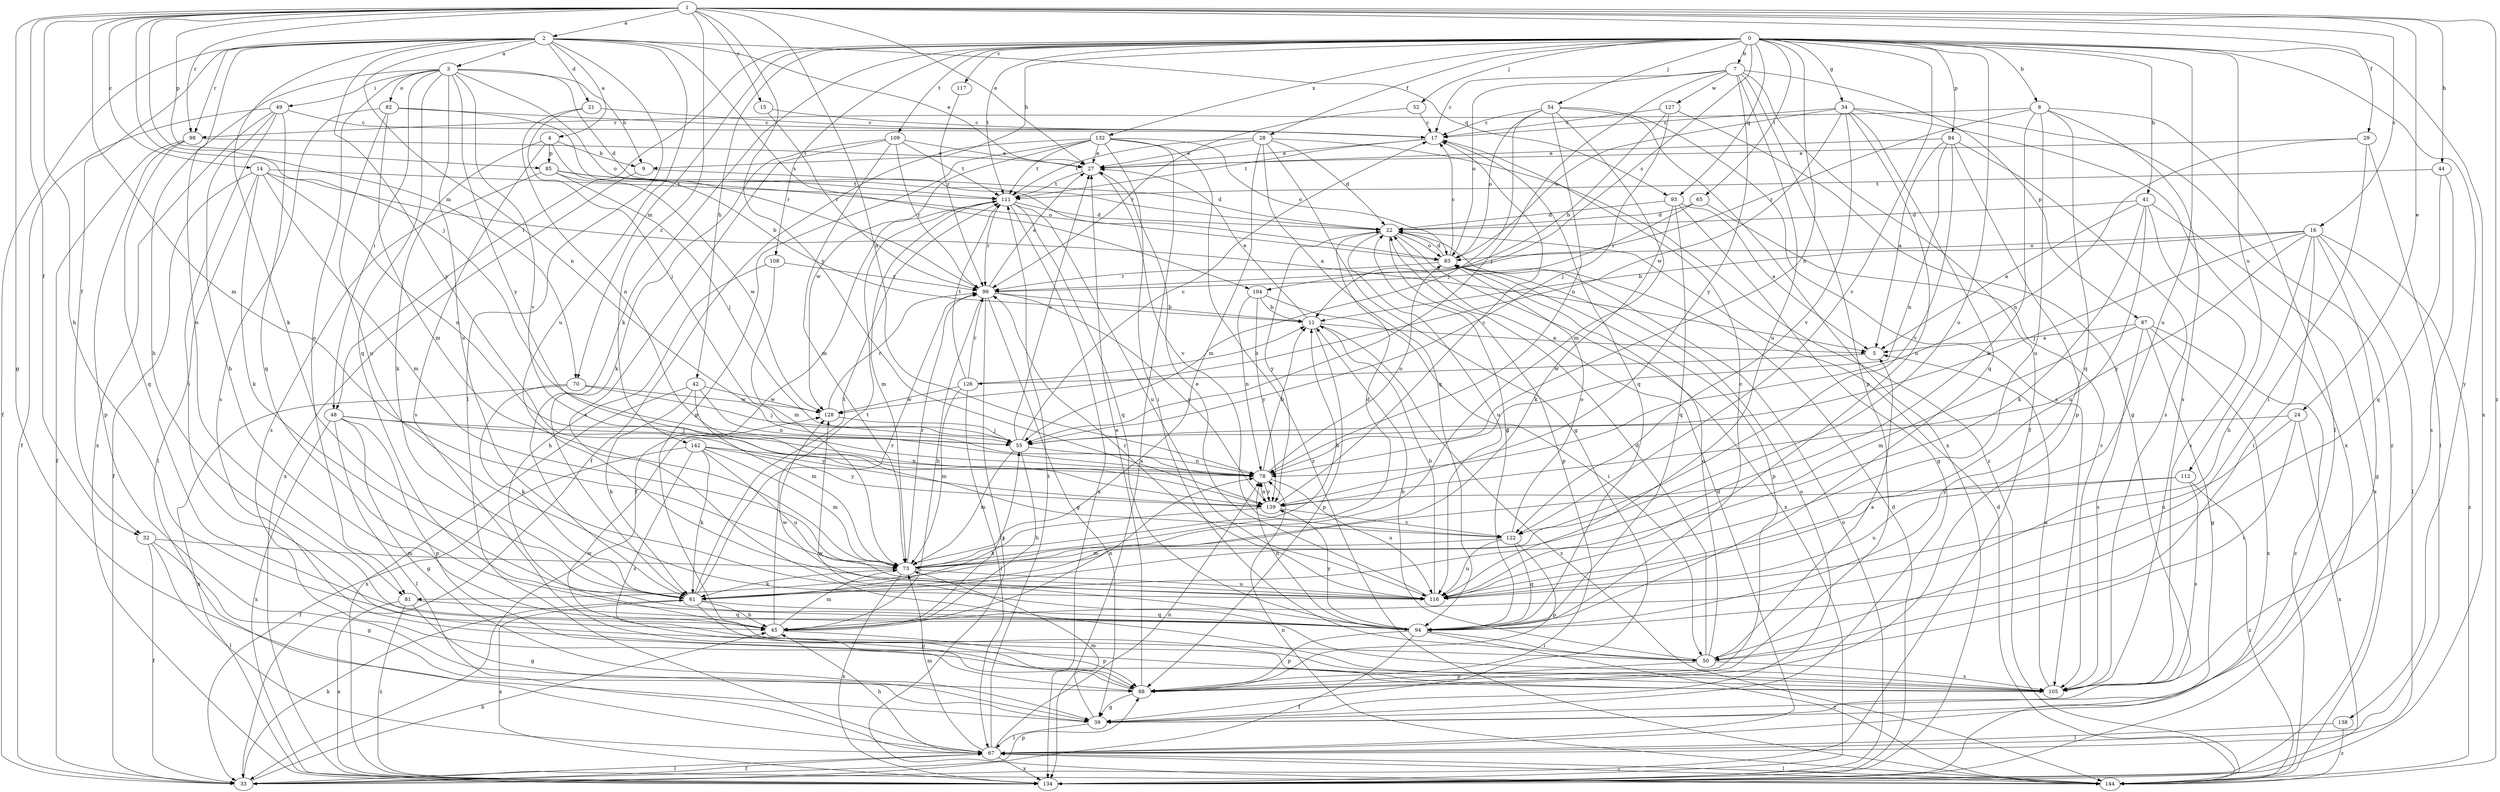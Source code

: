 strict digraph  {
0;
1;
2;
3;
4;
5;
7;
8;
9;
11;
14;
15;
16;
17;
21;
22;
24;
27;
28;
29;
32;
33;
34;
39;
41;
42;
44;
45;
48;
49;
50;
52;
54;
55;
61;
65;
67;
70;
73;
78;
81;
82;
83;
84;
85;
87;
88;
93;
94;
98;
99;
104;
105;
108;
109;
111;
112;
116;
117;
122;
126;
127;
128;
132;
134;
138;
139;
142;
144;
0 -> 7  [label=b];
0 -> 8  [label=b];
0 -> 9  [label=b];
0 -> 28  [label=f];
0 -> 34  [label=g];
0 -> 41  [label=h];
0 -> 42  [label=h];
0 -> 48  [label=i];
0 -> 52  [label=j];
0 -> 54  [label=j];
0 -> 61  [label=k];
0 -> 65  [label=l];
0 -> 70  [label=m];
0 -> 78  [label=n];
0 -> 81  [label=o];
0 -> 84  [label=p];
0 -> 93  [label=q];
0 -> 104  [label=s];
0 -> 108  [label=t];
0 -> 109  [label=t];
0 -> 111  [label=t];
0 -> 112  [label=u];
0 -> 116  [label=u];
0 -> 117  [label=v];
0 -> 122  [label=v];
0 -> 132  [label=x];
0 -> 134  [label=x];
0 -> 138  [label=y];
1 -> 2  [label=a];
1 -> 14  [label=c];
1 -> 15  [label=c];
1 -> 16  [label=c];
1 -> 24  [label=e];
1 -> 27  [label=e];
1 -> 29  [label=f];
1 -> 32  [label=f];
1 -> 39  [label=g];
1 -> 44  [label=h];
1 -> 45  [label=h];
1 -> 55  [label=j];
1 -> 70  [label=m];
1 -> 73  [label=m];
1 -> 78  [label=n];
1 -> 85  [label=p];
1 -> 98  [label=r];
1 -> 139  [label=y];
1 -> 142  [label=z];
1 -> 144  [label=z];
2 -> 3  [label=a];
2 -> 4  [label=a];
2 -> 21  [label=d];
2 -> 27  [label=e];
2 -> 32  [label=f];
2 -> 33  [label=f];
2 -> 61  [label=k];
2 -> 67  [label=l];
2 -> 78  [label=n];
2 -> 81  [label=o];
2 -> 93  [label=q];
2 -> 98  [label=r];
2 -> 104  [label=s];
2 -> 116  [label=u];
2 -> 139  [label=y];
3 -> 9  [label=b];
3 -> 22  [label=d];
3 -> 45  [label=h];
3 -> 48  [label=i];
3 -> 49  [label=i];
3 -> 81  [label=o];
3 -> 82  [label=o];
3 -> 83  [label=o];
3 -> 94  [label=q];
3 -> 116  [label=u];
3 -> 122  [label=v];
3 -> 139  [label=y];
4 -> 9  [label=b];
4 -> 11  [label=b];
4 -> 61  [label=k];
4 -> 85  [label=p];
4 -> 105  [label=s];
5 -> 126  [label=w];
7 -> 17  [label=c];
7 -> 33  [label=f];
7 -> 55  [label=j];
7 -> 83  [label=o];
7 -> 87  [label=p];
7 -> 88  [label=p];
7 -> 116  [label=u];
7 -> 127  [label=w];
7 -> 139  [label=y];
8 -> 61  [label=k];
8 -> 67  [label=l];
8 -> 94  [label=q];
8 -> 98  [label=r];
8 -> 99  [label=r];
8 -> 105  [label=s];
8 -> 116  [label=u];
9 -> 22  [label=d];
9 -> 134  [label=x];
11 -> 5  [label=a];
11 -> 27  [label=e];
11 -> 88  [label=p];
11 -> 144  [label=z];
14 -> 5  [label=a];
14 -> 33  [label=f];
14 -> 61  [label=k];
14 -> 67  [label=l];
14 -> 73  [label=m];
14 -> 78  [label=n];
14 -> 111  [label=t];
15 -> 17  [label=c];
15 -> 99  [label=r];
16 -> 11  [label=b];
16 -> 39  [label=g];
16 -> 45  [label=h];
16 -> 50  [label=i];
16 -> 55  [label=j];
16 -> 67  [label=l];
16 -> 83  [label=o];
16 -> 139  [label=y];
16 -> 144  [label=z];
17 -> 27  [label=e];
17 -> 94  [label=q];
17 -> 111  [label=t];
21 -> 17  [label=c];
21 -> 55  [label=j];
21 -> 78  [label=n];
22 -> 83  [label=o];
22 -> 88  [label=p];
22 -> 116  [label=u];
22 -> 134  [label=x];
22 -> 139  [label=y];
24 -> 50  [label=i];
24 -> 55  [label=j];
24 -> 116  [label=u];
24 -> 134  [label=x];
27 -> 111  [label=t];
27 -> 122  [label=v];
28 -> 22  [label=d];
28 -> 27  [label=e];
28 -> 39  [label=g];
28 -> 73  [label=m];
28 -> 94  [label=q];
28 -> 111  [label=t];
28 -> 144  [label=z];
29 -> 27  [label=e];
29 -> 50  [label=i];
29 -> 67  [label=l];
29 -> 78  [label=n];
32 -> 33  [label=f];
32 -> 39  [label=g];
32 -> 67  [label=l];
32 -> 73  [label=m];
33 -> 45  [label=h];
33 -> 61  [label=k];
33 -> 67  [label=l];
33 -> 88  [label=p];
34 -> 17  [label=c];
34 -> 83  [label=o];
34 -> 94  [label=q];
34 -> 116  [label=u];
34 -> 122  [label=v];
34 -> 128  [label=w];
34 -> 134  [label=x];
34 -> 144  [label=z];
39 -> 67  [label=l];
39 -> 73  [label=m];
39 -> 83  [label=o];
41 -> 5  [label=a];
41 -> 22  [label=d];
41 -> 61  [label=k];
41 -> 105  [label=s];
41 -> 116  [label=u];
41 -> 134  [label=x];
42 -> 61  [label=k];
42 -> 73  [label=m];
42 -> 78  [label=n];
42 -> 128  [label=w];
42 -> 134  [label=x];
44 -> 94  [label=q];
44 -> 105  [label=s];
44 -> 111  [label=t];
45 -> 55  [label=j];
45 -> 73  [label=m];
45 -> 78  [label=n];
45 -> 88  [label=p];
45 -> 111  [label=t];
48 -> 39  [label=g];
48 -> 55  [label=j];
48 -> 67  [label=l];
48 -> 88  [label=p];
48 -> 134  [label=x];
48 -> 139  [label=y];
49 -> 17  [label=c];
49 -> 33  [label=f];
49 -> 45  [label=h];
49 -> 50  [label=i];
49 -> 94  [label=q];
49 -> 134  [label=x];
50 -> 5  [label=a];
50 -> 11  [label=b];
50 -> 22  [label=d];
50 -> 83  [label=o];
50 -> 88  [label=p];
50 -> 105  [label=s];
52 -> 17  [label=c];
52 -> 99  [label=r];
54 -> 17  [label=c];
54 -> 55  [label=j];
54 -> 73  [label=m];
54 -> 78  [label=n];
54 -> 83  [label=o];
54 -> 105  [label=s];
54 -> 134  [label=x];
55 -> 17  [label=c];
55 -> 27  [label=e];
55 -> 45  [label=h];
55 -> 73  [label=m];
55 -> 78  [label=n];
61 -> 45  [label=h];
61 -> 88  [label=p];
61 -> 94  [label=q];
61 -> 99  [label=r];
61 -> 111  [label=t];
61 -> 134  [label=x];
65 -> 22  [label=d];
65 -> 99  [label=r];
65 -> 105  [label=s];
67 -> 22  [label=d];
67 -> 33  [label=f];
67 -> 45  [label=h];
67 -> 73  [label=m];
67 -> 78  [label=n];
67 -> 111  [label=t];
67 -> 134  [label=x];
67 -> 144  [label=z];
70 -> 55  [label=j];
70 -> 61  [label=k];
70 -> 128  [label=w];
70 -> 134  [label=x];
73 -> 11  [label=b];
73 -> 22  [label=d];
73 -> 61  [label=k];
73 -> 99  [label=r];
73 -> 116  [label=u];
73 -> 134  [label=x];
78 -> 11  [label=b];
78 -> 83  [label=o];
78 -> 116  [label=u];
78 -> 139  [label=y];
81 -> 39  [label=g];
81 -> 94  [label=q];
81 -> 134  [label=x];
81 -> 144  [label=z];
82 -> 17  [label=c];
82 -> 73  [label=m];
82 -> 99  [label=r];
82 -> 105  [label=s];
82 -> 116  [label=u];
83 -> 17  [label=c];
83 -> 22  [label=d];
83 -> 88  [label=p];
83 -> 99  [label=r];
84 -> 5  [label=a];
84 -> 27  [label=e];
84 -> 78  [label=n];
84 -> 88  [label=p];
84 -> 105  [label=s];
84 -> 122  [label=v];
85 -> 55  [label=j];
85 -> 83  [label=o];
85 -> 105  [label=s];
85 -> 111  [label=t];
85 -> 128  [label=w];
87 -> 5  [label=a];
87 -> 39  [label=g];
87 -> 73  [label=m];
87 -> 105  [label=s];
87 -> 134  [label=x];
87 -> 144  [label=z];
88 -> 27  [label=e];
88 -> 39  [label=g];
88 -> 128  [label=w];
93 -> 5  [label=a];
93 -> 22  [label=d];
93 -> 39  [label=g];
93 -> 61  [label=k];
93 -> 94  [label=q];
94 -> 17  [label=c];
94 -> 22  [label=d];
94 -> 33  [label=f];
94 -> 50  [label=i];
94 -> 78  [label=n];
94 -> 88  [label=p];
94 -> 128  [label=w];
94 -> 139  [label=y];
94 -> 144  [label=z];
98 -> 27  [label=e];
98 -> 33  [label=f];
98 -> 88  [label=p];
98 -> 94  [label=q];
99 -> 11  [label=b];
99 -> 27  [label=e];
99 -> 39  [label=g];
99 -> 45  [label=h];
99 -> 139  [label=y];
99 -> 144  [label=z];
104 -> 11  [label=b];
104 -> 50  [label=i];
104 -> 78  [label=n];
104 -> 139  [label=y];
105 -> 5  [label=a];
105 -> 128  [label=w];
108 -> 45  [label=h];
108 -> 73  [label=m];
108 -> 99  [label=r];
109 -> 27  [label=e];
109 -> 61  [label=k];
109 -> 73  [label=m];
109 -> 99  [label=r];
109 -> 105  [label=s];
109 -> 111  [label=t];
111 -> 22  [label=d];
111 -> 33  [label=f];
111 -> 73  [label=m];
111 -> 94  [label=q];
111 -> 99  [label=r];
111 -> 116  [label=u];
111 -> 134  [label=x];
112 -> 105  [label=s];
112 -> 116  [label=u];
112 -> 139  [label=y];
112 -> 144  [label=z];
116 -> 11  [label=b];
116 -> 27  [label=e];
116 -> 99  [label=r];
117 -> 99  [label=r];
122 -> 73  [label=m];
122 -> 83  [label=o];
122 -> 88  [label=p];
122 -> 94  [label=q];
122 -> 116  [label=u];
126 -> 11  [label=b];
126 -> 67  [label=l];
126 -> 73  [label=m];
126 -> 99  [label=r];
126 -> 111  [label=t];
126 -> 128  [label=w];
127 -> 11  [label=b];
127 -> 17  [label=c];
127 -> 39  [label=g];
127 -> 55  [label=j];
128 -> 55  [label=j];
128 -> 99  [label=r];
132 -> 27  [label=e];
132 -> 33  [label=f];
132 -> 50  [label=i];
132 -> 83  [label=o];
132 -> 88  [label=p];
132 -> 111  [label=t];
132 -> 128  [label=w];
132 -> 134  [label=x];
132 -> 144  [label=z];
134 -> 22  [label=d];
134 -> 83  [label=o];
138 -> 67  [label=l];
138 -> 144  [label=z];
139 -> 17  [label=c];
139 -> 61  [label=k];
139 -> 78  [label=n];
139 -> 122  [label=v];
142 -> 33  [label=f];
142 -> 61  [label=k];
142 -> 73  [label=m];
142 -> 78  [label=n];
142 -> 105  [label=s];
142 -> 116  [label=u];
142 -> 139  [label=y];
144 -> 22  [label=d];
144 -> 67  [label=l];
144 -> 78  [label=n];
}
